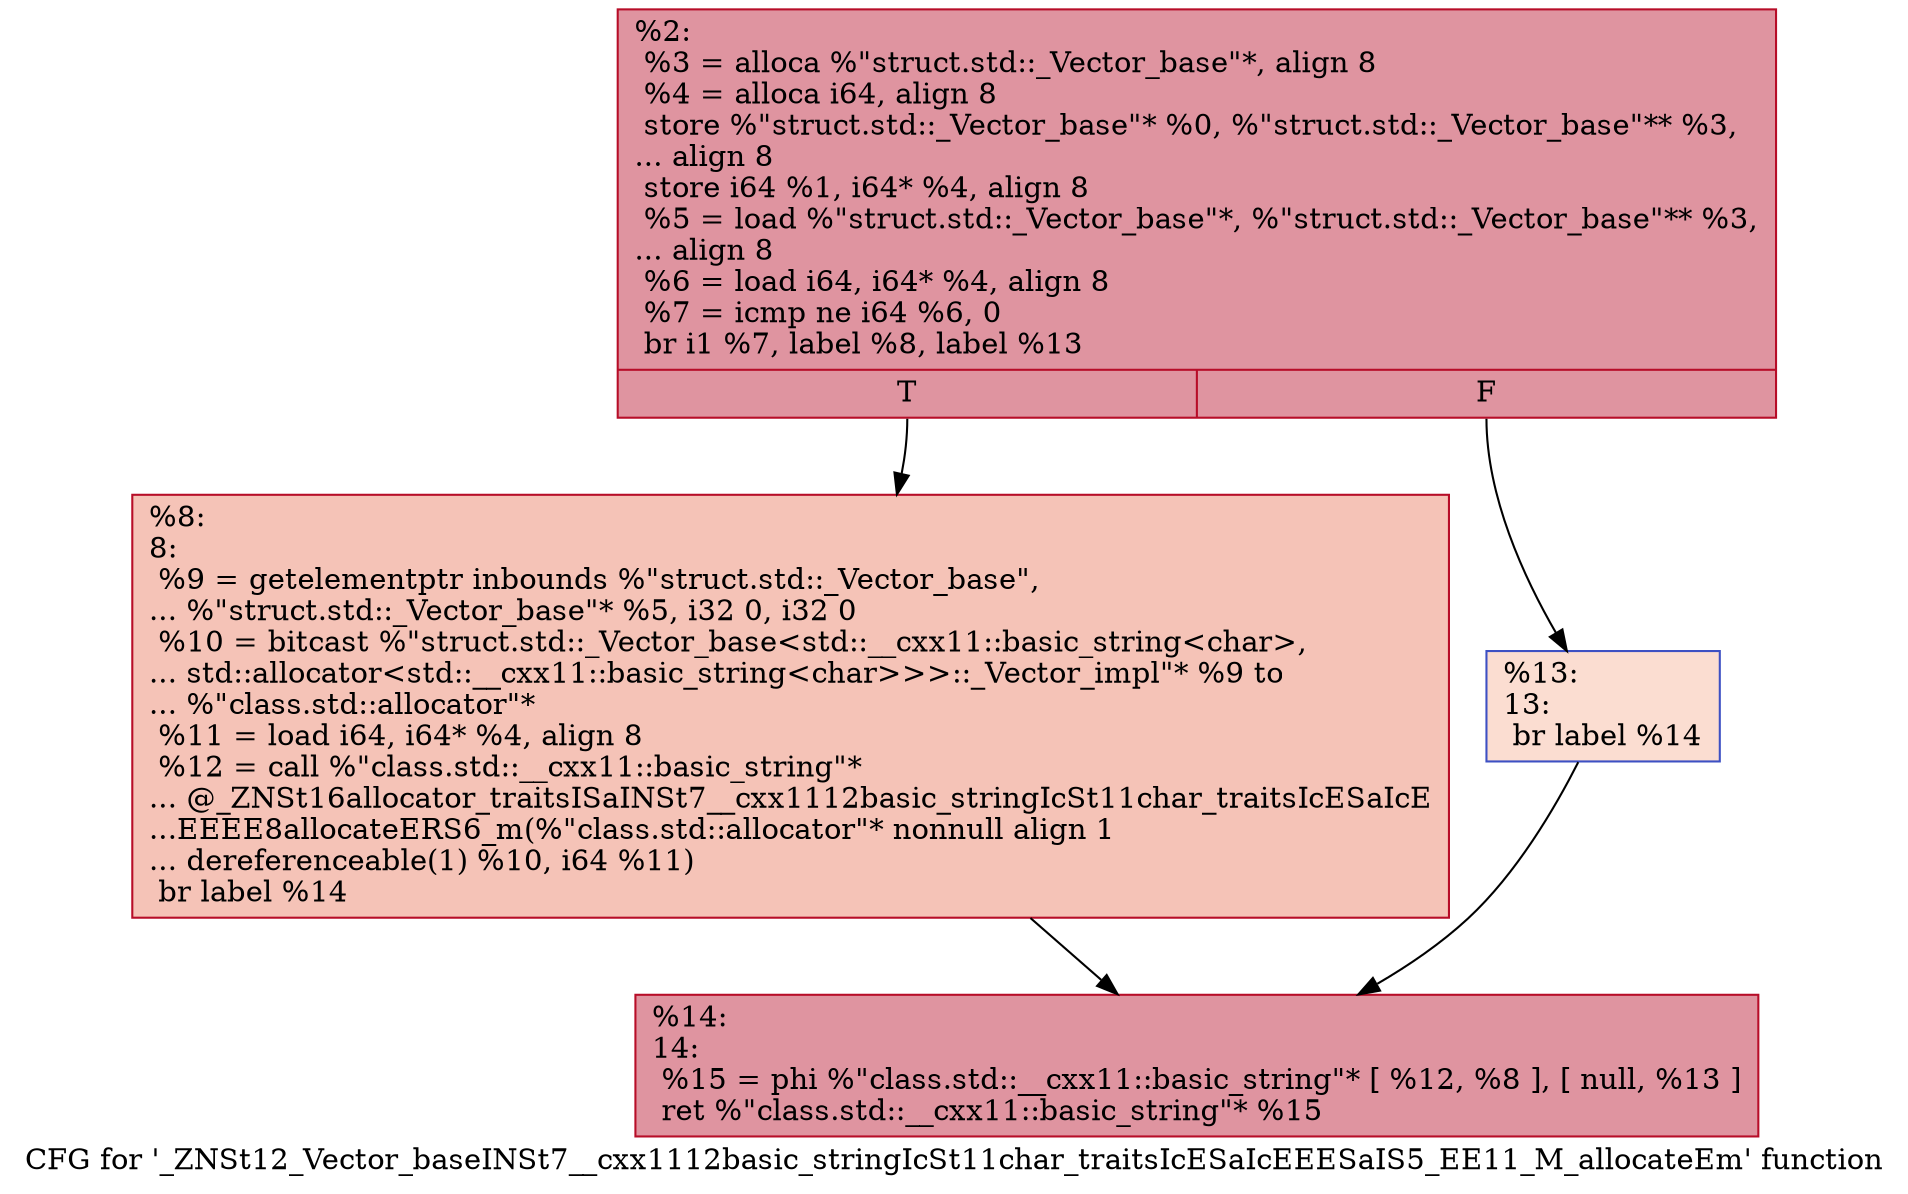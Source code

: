 digraph "CFG for '_ZNSt12_Vector_baseINSt7__cxx1112basic_stringIcSt11char_traitsIcESaIcEEESaIS5_EE11_M_allocateEm' function" {
	label="CFG for '_ZNSt12_Vector_baseINSt7__cxx1112basic_stringIcSt11char_traitsIcESaIcEEESaIS5_EE11_M_allocateEm' function";

	Node0x55a6f8c26350 [shape=record,color="#b70d28ff", style=filled, fillcolor="#b70d2870",label="{%2:\l  %3 = alloca %\"struct.std::_Vector_base\"*, align 8\l  %4 = alloca i64, align 8\l  store %\"struct.std::_Vector_base\"* %0, %\"struct.std::_Vector_base\"** %3,\l... align 8\l  store i64 %1, i64* %4, align 8\l  %5 = load %\"struct.std::_Vector_base\"*, %\"struct.std::_Vector_base\"** %3,\l... align 8\l  %6 = load i64, i64* %4, align 8\l  %7 = icmp ne i64 %6, 0\l  br i1 %7, label %8, label %13\l|{<s0>T|<s1>F}}"];
	Node0x55a6f8c26350:s0 -> Node0x55a6f8c26580;
	Node0x55a6f8c26350:s1 -> Node0x55a6f8c265d0;
	Node0x55a6f8c26580 [shape=record,color="#b70d28ff", style=filled, fillcolor="#e8765c70",label="{%8:\l8:                                                \l  %9 = getelementptr inbounds %\"struct.std::_Vector_base\",\l... %\"struct.std::_Vector_base\"* %5, i32 0, i32 0\l  %10 = bitcast %\"struct.std::_Vector_base\<std::__cxx11::basic_string\<char\>,\l... std::allocator\<std::__cxx11::basic_string\<char\>\>\>::_Vector_impl\"* %9 to\l... %\"class.std::allocator\"*\l  %11 = load i64, i64* %4, align 8\l  %12 = call %\"class.std::__cxx11::basic_string\"*\l... @_ZNSt16allocator_traitsISaINSt7__cxx1112basic_stringIcSt11char_traitsIcESaIcE\l...EEEE8allocateERS6_m(%\"class.std::allocator\"* nonnull align 1\l... dereferenceable(1) %10, i64 %11)\l  br label %14\l}"];
	Node0x55a6f8c26580 -> Node0x55a6f8c26b30;
	Node0x55a6f8c265d0 [shape=record,color="#3d50c3ff", style=filled, fillcolor="#f7b39670",label="{%13:\l13:                                               \l  br label %14\l}"];
	Node0x55a6f8c265d0 -> Node0x55a6f8c26b30;
	Node0x55a6f8c26b30 [shape=record,color="#b70d28ff", style=filled, fillcolor="#b70d2870",label="{%14:\l14:                                               \l  %15 = phi %\"class.std::__cxx11::basic_string\"* [ %12, %8 ], [ null, %13 ]\l  ret %\"class.std::__cxx11::basic_string\"* %15\l}"];
}

